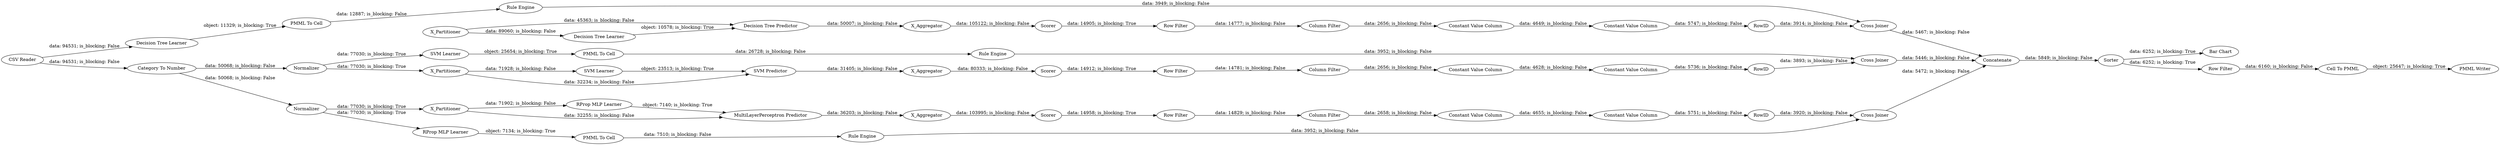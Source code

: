 digraph {
	"5227019610084738860_298" [label=Concatenate]
	"6070187808306077776_32" [label="Decision Tree Predictor"]
	"3752695971223497034_290" [label="Constant Value Column"]
	"-2354490536071741195_6" [label="MultiLayerPerceptron Predictor"]
	"-3064406892446774542_41" [label=Scorer]
	"6070187808306077776_38" [label="Cross Joiner"]
	"3752695971223497034_9" [label="Row Filter"]
	"6070187808306077776_39" [label=Scorer]
	"5227019610084738860_1" [label="CSV Reader"]
	"-7145042921985824935_35" [label="Rule Engine"]
	"-3064406892446774542_39" [label="Cross Joiner"]
	"-3064406892446774542_31" [label="SVM Learner"]
	"-2880347584087114626_22" [label="PMML To Cell"]
	"948561678752046201_292" [label="Constant Value Column"]
	"-2354490536071741195_3" [label=Normalizer]
	"6655490748837484842_33" [label="Decision Tree Learner"]
	"5227019610084738860_303" [label="Bar Chart"]
	"3752695971223497034_294" [label="Column Filter"]
	"5227019610084738860_300" [label="Row Filter"]
	"-2354490536071741195_5" [label="RProp MLP Learner"]
	"3752695971223497034_292" [label="Constant Value Column"]
	"948561678752046201_294" [label="Column Filter"]
	"6655490748837484842_34" [label="Rule Engine"]
	"-5127434088698967475_9" [label="Row Filter"]
	"-7145042921985824935_34" [label="PMML To Cell"]
	"-3064406892446774542_7" [label=X_Aggregator]
	"3752695971223497034_293" [label=RowID]
	"-2354490536071741195_4" [label=X_Partitioner]
	"6070187808306077776_309" [label=X_Partitioner]
	"-7145042921985824935_33" [label="SVM Learner"]
	"-2880347584087114626_34" [label="Rule Engine"]
	"6655490748837484842_28" [label="PMML To Cell"]
	"5227019610084738860_2" [label="Category To Number"]
	"5227019610084738860_299" [label=Sorter]
	"5227019610084738860_301" [label="Cell To PMML"]
	"-3064406892446774542_305" [label=X_Partitioner]
	"-5127434088698967475_294" [label="Column Filter"]
	"-2354490536071741195_7" [label=X_Aggregator]
	"-5127434088698967475_292" [label="Constant Value Column"]
	"-5127434088698967475_290" [label="Constant Value Column"]
	"-3064406892446774542_32" [label="SVM Predictor"]
	"6070187808306077776_7" [label=X_Aggregator]
	"-2880347584087114626_35" [label="RProp MLP Learner"]
	"-3064406892446774542_40" [label=Normalizer]
	"948561678752046201_290" [label="Constant Value Column"]
	"948561678752046201_9" [label="Row Filter"]
	"6070187808306077776_31" [label="Decision Tree Learner"]
	"-2354490536071741195_295" [label="Cross Joiner"]
	"-5127434088698967475_293" [label=RowID]
	"-2354490536071741195_8" [label=Scorer]
	"5227019610084738860_302" [label="PMML Writer"]
	"948561678752046201_293" [label=RowID]
	"-2354490536071741195_3" -> "-2880347584087114626_35" [label="data: 77030; is_blocking: True"]
	"5227019610084738860_2" -> "-3064406892446774542_40" [label="data: 50068; is_blocking: False"]
	"-5127434088698967475_290" -> "-5127434088698967475_292" [label="data: 4628; is_blocking: False"]
	"3752695971223497034_290" -> "3752695971223497034_292" [label="data: 4655; is_blocking: False"]
	"-3064406892446774542_305" -> "-3064406892446774542_32" [label="data: 32234; is_blocking: False"]
	"-3064406892446774542_39" -> "5227019610084738860_298" [label="data: 5446; is_blocking: False"]
	"5227019610084738860_301" -> "5227019610084738860_302" [label="object: 25647; is_blocking: True"]
	"6655490748837484842_34" -> "6070187808306077776_38" [label="data: 3949; is_blocking: False"]
	"-3064406892446774542_7" -> "-3064406892446774542_41" [label="data: 80333; is_blocking: False"]
	"-7145042921985824935_34" -> "-7145042921985824935_35" [label="data: 26728; is_blocking: False"]
	"948561678752046201_293" -> "6070187808306077776_38" [label="data: 3914; is_blocking: False"]
	"-2880347584087114626_34" -> "-2354490536071741195_295" [label="data: 3952; is_blocking: False"]
	"-5127434088698967475_9" -> "-5127434088698967475_294" [label="data: 14781; is_blocking: False"]
	"6655490748837484842_33" -> "6655490748837484842_28" [label="object: 11329; is_blocking: True"]
	"-2354490536071741195_8" -> "3752695971223497034_9" [label="data: 14958; is_blocking: True"]
	"-7145042921985824935_33" -> "-7145042921985824935_34" [label="object: 25654; is_blocking: True"]
	"-2354490536071741195_295" -> "5227019610084738860_298" [label="data: 5472; is_blocking: False"]
	"-2354490536071741195_7" -> "-2354490536071741195_8" [label="data: 103995; is_blocking: False"]
	"3752695971223497034_293" -> "-2354490536071741195_295" [label="data: 3920; is_blocking: False"]
	"5227019610084738860_1" -> "5227019610084738860_2" [label="data: 94531; is_blocking: False"]
	"-2354490536071741195_4" -> "-2354490536071741195_5" [label="data: 71902; is_blocking: False"]
	"948561678752046201_290" -> "948561678752046201_292" [label="data: 4649; is_blocking: False"]
	"3752695971223497034_9" -> "3752695971223497034_294" [label="data: 14829; is_blocking: False"]
	"-3064406892446774542_40" -> "-3064406892446774542_305" [label="data: 77030; is_blocking: True"]
	"3752695971223497034_294" -> "3752695971223497034_290" [label="data: 2658; is_blocking: False"]
	"-3064406892446774542_41" -> "-5127434088698967475_9" [label="data: 14912; is_blocking: True"]
	"-5127434088698967475_292" -> "-5127434088698967475_293" [label="data: 5736; is_blocking: False"]
	"6070187808306077776_309" -> "6070187808306077776_31" [label="data: 89060; is_blocking: False"]
	"-2354490536071741195_3" -> "-2354490536071741195_4" [label="data: 77030; is_blocking: True"]
	"3752695971223497034_292" -> "3752695971223497034_293" [label="data: 5751; is_blocking: False"]
	"-2880347584087114626_35" -> "-2880347584087114626_22" [label="object: 7134; is_blocking: True"]
	"948561678752046201_9" -> "948561678752046201_294" [label="data: 14777; is_blocking: False"]
	"-2880347584087114626_22" -> "-2880347584087114626_34" [label="data: 7510; is_blocking: False"]
	"6070187808306077776_32" -> "6070187808306077776_7" [label="data: 50007; is_blocking: False"]
	"-2354490536071741195_5" -> "-2354490536071741195_6" [label="object: 7140; is_blocking: True"]
	"5227019610084738860_2" -> "-2354490536071741195_3" [label="data: 50068; is_blocking: False"]
	"6070187808306077776_31" -> "6070187808306077776_32" [label="object: 10578; is_blocking: True"]
	"-2354490536071741195_4" -> "-2354490536071741195_6" [label="data: 32255; is_blocking: False"]
	"948561678752046201_294" -> "948561678752046201_290" [label="data: 2656; is_blocking: False"]
	"6070187808306077776_7" -> "6070187808306077776_39" [label="data: 105122; is_blocking: False"]
	"5227019610084738860_300" -> "5227019610084738860_301" [label="data: 6160; is_blocking: False"]
	"6070187808306077776_38" -> "5227019610084738860_298" [label="data: 5467; is_blocking: False"]
	"-3064406892446774542_32" -> "-3064406892446774542_7" [label="data: 31405; is_blocking: False"]
	"-7145042921985824935_35" -> "-3064406892446774542_39" [label="data: 3952; is_blocking: False"]
	"5227019610084738860_298" -> "5227019610084738860_299" [label="data: 5849; is_blocking: False"]
	"-3064406892446774542_305" -> "-3064406892446774542_31" [label="data: 71928; is_blocking: False"]
	"6070187808306077776_309" -> "6070187808306077776_32" [label="data: 45363; is_blocking: False"]
	"-3064406892446774542_40" -> "-7145042921985824935_33" [label="data: 77030; is_blocking: True"]
	"948561678752046201_292" -> "948561678752046201_293" [label="data: 5747; is_blocking: False"]
	"5227019610084738860_299" -> "5227019610084738860_303" [label="data: 6252; is_blocking: True"]
	"-5127434088698967475_294" -> "-5127434088698967475_290" [label="data: 2656; is_blocking: False"]
	"-2354490536071741195_6" -> "-2354490536071741195_7" [label="data: 36203; is_blocking: False"]
	"-3064406892446774542_31" -> "-3064406892446774542_32" [label="object: 23513; is_blocking: True"]
	"5227019610084738860_299" -> "5227019610084738860_300" [label="data: 6252; is_blocking: True"]
	"-5127434088698967475_293" -> "-3064406892446774542_39" [label="data: 3893; is_blocking: False"]
	"6655490748837484842_28" -> "6655490748837484842_34" [label="data: 12887; is_blocking: False"]
	"6070187808306077776_39" -> "948561678752046201_9" [label="data: 14905; is_blocking: True"]
	"5227019610084738860_1" -> "6655490748837484842_33" [label="data: 94531; is_blocking: False"]
	rankdir=LR
}
